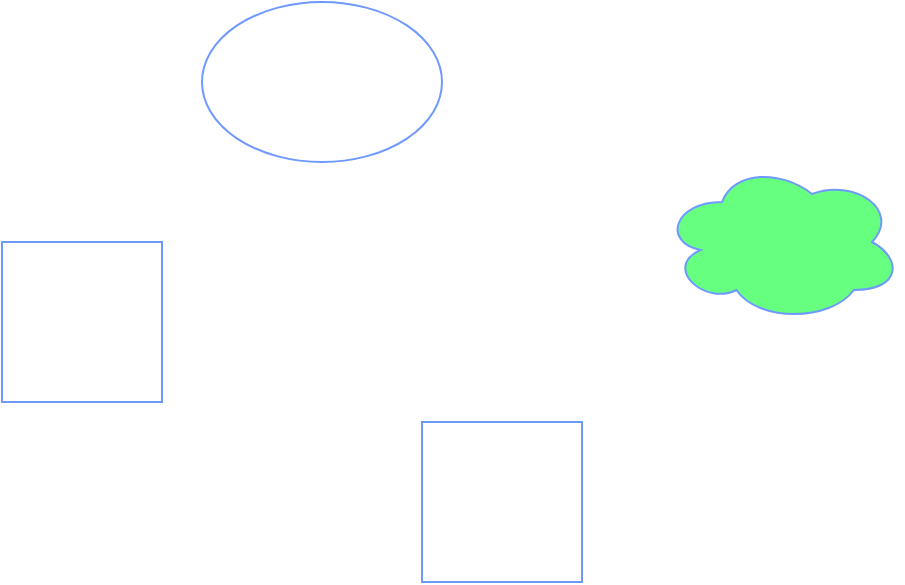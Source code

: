 <mxfile version="14.9.9" type="github">
  <diagram id="jXq05A-kkLq9jR5GUHfn" name="Page-1">
    <mxGraphModel dx="1422" dy="798" grid="1" gridSize="10" guides="1" tooltips="1" connect="1" arrows="1" fold="1" page="1" pageScale="1" pageWidth="827" pageHeight="1169" math="0" shadow="0">
      <root>
        <mxCell id="0" />
        <mxCell id="1" parent="0" />
        <mxCell id="GCmu-5vUVRaZINiCxsOV-3" value="" style="whiteSpace=wrap;html=1;aspect=fixed;strokeColor=#6E99FF;" vertex="1" parent="1">
          <mxGeometry x="200" y="220" width="80" height="80" as="geometry" />
        </mxCell>
        <mxCell id="GCmu-5vUVRaZINiCxsOV-4" value="" style="whiteSpace=wrap;html=1;aspect=fixed;strokeColor=#6E99FF;" vertex="1" parent="1">
          <mxGeometry x="410" y="310" width="80" height="80" as="geometry" />
        </mxCell>
        <mxCell id="GCmu-5vUVRaZINiCxsOV-5" value="" style="ellipse;whiteSpace=wrap;html=1;strokeColor=#6E99FF;" vertex="1" parent="1">
          <mxGeometry x="300" y="100" width="120" height="80" as="geometry" />
        </mxCell>
        <mxCell id="GCmu-5vUVRaZINiCxsOV-6" value="" style="ellipse;shape=cloud;whiteSpace=wrap;html=1;strokeColor=#6E99FF;fillColor=#66FF7F;" vertex="1" parent="1">
          <mxGeometry x="530" y="180" width="120" height="80" as="geometry" />
        </mxCell>
      </root>
    </mxGraphModel>
  </diagram>
</mxfile>
